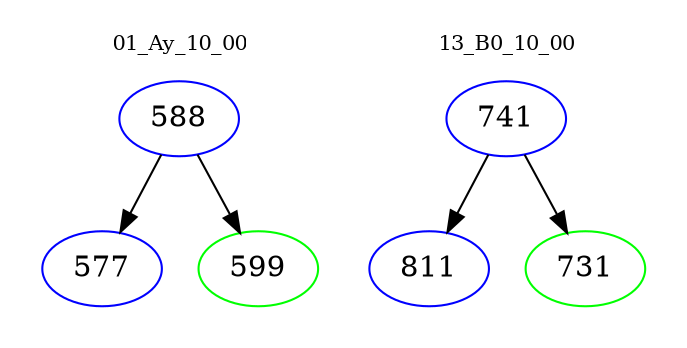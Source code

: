digraph{
subgraph cluster_0 {
color = white
label = "01_Ay_10_00";
fontsize=10;
T0_588 [label="588", color="blue"]
T0_588 -> T0_577 [color="black"]
T0_577 [label="577", color="blue"]
T0_588 -> T0_599 [color="black"]
T0_599 [label="599", color="green"]
}
subgraph cluster_1 {
color = white
label = "13_B0_10_00";
fontsize=10;
T1_741 [label="741", color="blue"]
T1_741 -> T1_811 [color="black"]
T1_811 [label="811", color="blue"]
T1_741 -> T1_731 [color="black"]
T1_731 [label="731", color="green"]
}
}
